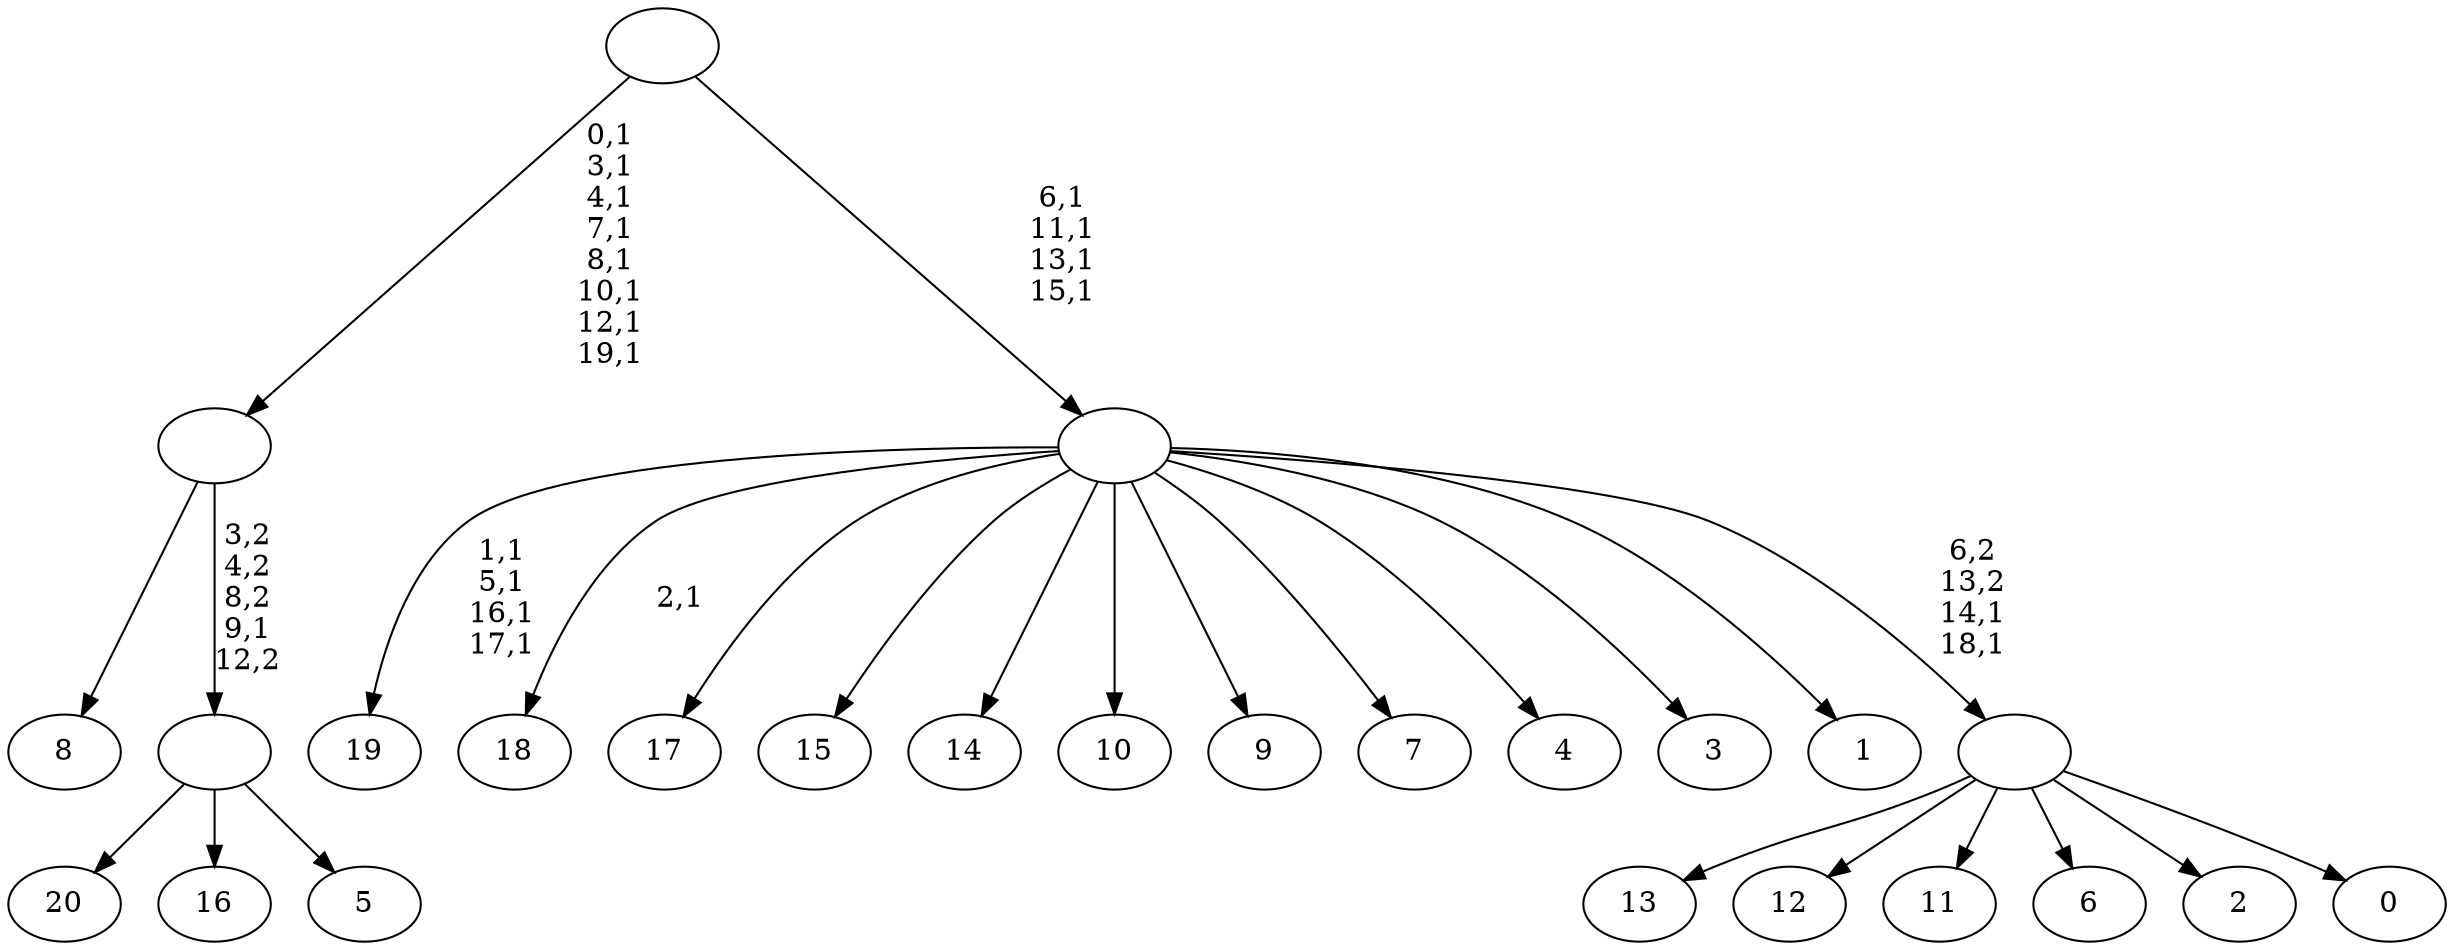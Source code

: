digraph T {
	41 [label="20"]
	40 [label="19"]
	35 [label="18"]
	33 [label="17"]
	32 [label="16"]
	31 [label="15"]
	30 [label="14"]
	29 [label="13"]
	28 [label="12"]
	27 [label="11"]
	26 [label="10"]
	25 [label="9"]
	24 [label="8"]
	23 [label="7"]
	22 [label="6"]
	21 [label="5"]
	20 [label=""]
	19 [label=""]
	11 [label="4"]
	10 [label="3"]
	9 [label="2"]
	8 [label="1"]
	7 [label="0"]
	6 [label=""]
	4 [label=""]
	0 [label=""]
	20 -> 41 [label=""]
	20 -> 32 [label=""]
	20 -> 21 [label=""]
	19 -> 24 [label=""]
	19 -> 20 [label="3,2\n4,2\n8,2\n9,1\n12,2"]
	6 -> 29 [label=""]
	6 -> 28 [label=""]
	6 -> 27 [label=""]
	6 -> 22 [label=""]
	6 -> 9 [label=""]
	6 -> 7 [label=""]
	4 -> 6 [label="6,2\n13,2\n14,1\n18,1"]
	4 -> 35 [label="2,1"]
	4 -> 40 [label="1,1\n5,1\n16,1\n17,1"]
	4 -> 33 [label=""]
	4 -> 31 [label=""]
	4 -> 30 [label=""]
	4 -> 26 [label=""]
	4 -> 25 [label=""]
	4 -> 23 [label=""]
	4 -> 11 [label=""]
	4 -> 10 [label=""]
	4 -> 8 [label=""]
	0 -> 4 [label="6,1\n11,1\n13,1\n15,1"]
	0 -> 19 [label="0,1\n3,1\n4,1\n7,1\n8,1\n10,1\n12,1\n19,1"]
}
